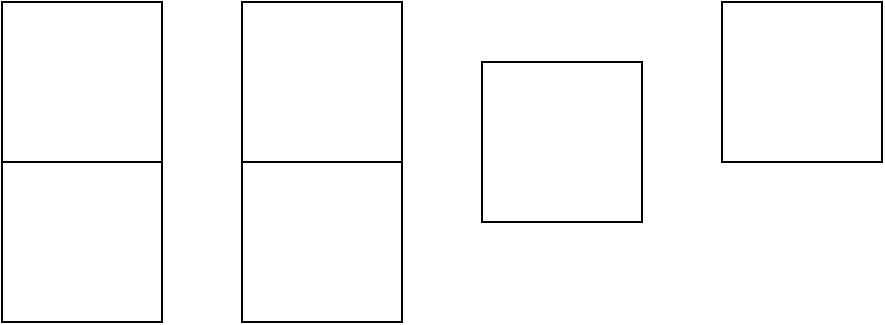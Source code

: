 <mxfile version="20.0.1" type="github">
  <diagram id="PJ1R4q2tzQtPKioBfYwA" name="Page-1">
    <mxGraphModel dx="410" dy="248" grid="1" gridSize="10" guides="1" tooltips="1" connect="1" arrows="1" fold="1" page="1" pageScale="1" pageWidth="850" pageHeight="1100" math="0" shadow="0">
      <root>
        <mxCell id="0" />
        <mxCell id="1" parent="0" />
        <mxCell id="_ObRF_gwyfRAwJvucFcy-1" value="" style="rounded=0;whiteSpace=wrap;html=1;" vertex="1" parent="1">
          <mxGeometry x="120" y="120" width="80" height="80" as="geometry" />
        </mxCell>
        <mxCell id="_ObRF_gwyfRAwJvucFcy-2" value="" style="rounded=0;whiteSpace=wrap;html=1;" vertex="1" parent="1">
          <mxGeometry x="120" y="200" width="80" height="80" as="geometry" />
        </mxCell>
        <mxCell id="_ObRF_gwyfRAwJvucFcy-3" value="" style="rounded=0;whiteSpace=wrap;html=1;" vertex="1" parent="1">
          <mxGeometry x="240" y="120" width="80" height="80" as="geometry" />
        </mxCell>
        <mxCell id="_ObRF_gwyfRAwJvucFcy-4" value="" style="rounded=0;whiteSpace=wrap;html=1;" vertex="1" parent="1">
          <mxGeometry x="240" y="200" width="80" height="80" as="geometry" />
        </mxCell>
        <mxCell id="_ObRF_gwyfRAwJvucFcy-5" value="" style="rounded=0;whiteSpace=wrap;html=1;" vertex="1" parent="1">
          <mxGeometry x="360" y="150" width="80" height="80" as="geometry" />
        </mxCell>
        <mxCell id="_ObRF_gwyfRAwJvucFcy-6" value="" style="rounded=0;whiteSpace=wrap;html=1;" vertex="1" parent="1">
          <mxGeometry x="480" y="120" width="80" height="80" as="geometry" />
        </mxCell>
      </root>
    </mxGraphModel>
  </diagram>
</mxfile>

